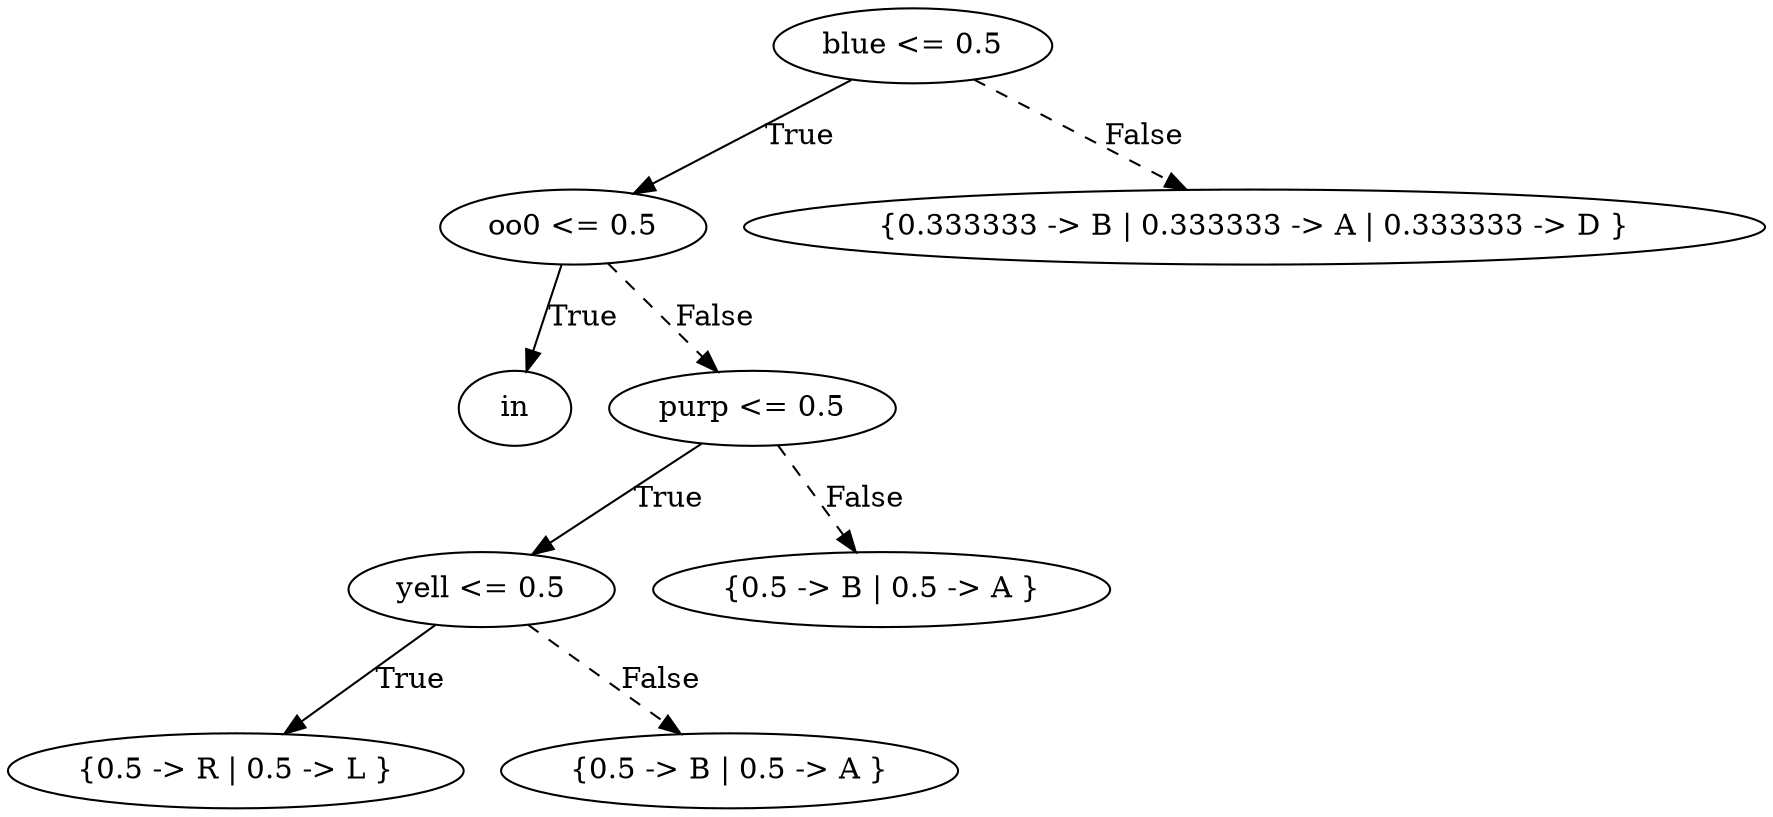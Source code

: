 digraph {
0 [label="blue <= 0.5"];
1 [label="oo0 <= 0.5"];
2 [label="in"];
1 -> 2 [label="True"];
3 [label="purp <= 0.5"];
4 [label="yell <= 0.5"];
5 [label="{0.5 -> R | 0.5 -> L }"];
4 -> 5 [label="True"];
6 [label="{0.5 -> B | 0.5 -> A }"];
4 -> 6 [style="dashed", label="False"];
3 -> 4 [label="True"];
7 [label="{0.5 -> B | 0.5 -> A }"];
3 -> 7 [style="dashed", label="False"];
1 -> 3 [style="dashed", label="False"];
0 -> 1 [label="True"];
8 [label="{0.333333 -> B | 0.333333 -> A | 0.333333 -> D }"];
0 -> 8 [style="dashed", label="False"];

}